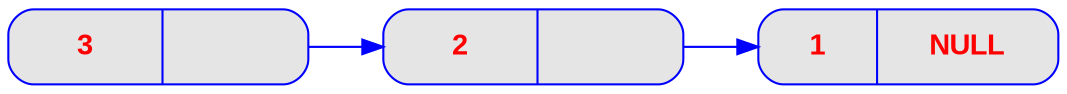 digraph liste {
graph [
rankdir = "LR"
]
node [
fontname = "Arial bold"
fontsize = "14"
fontcolor = "red"
style = "rounded, filled"
shape = "record"
fillcolor = "grey90"
color = "blue"
width = "2"
]
edge [
color = "blue"
]
"ID_0001" [label = "{3 | <next> }"];
"ID_0001" : next -> "ID_0002";
"ID_0002" [label = "{2 | <next> }"];
"ID_0002" : next -> "ID_0003";
"ID_0003" [label = "{1 | <next> NULL}"];
}
